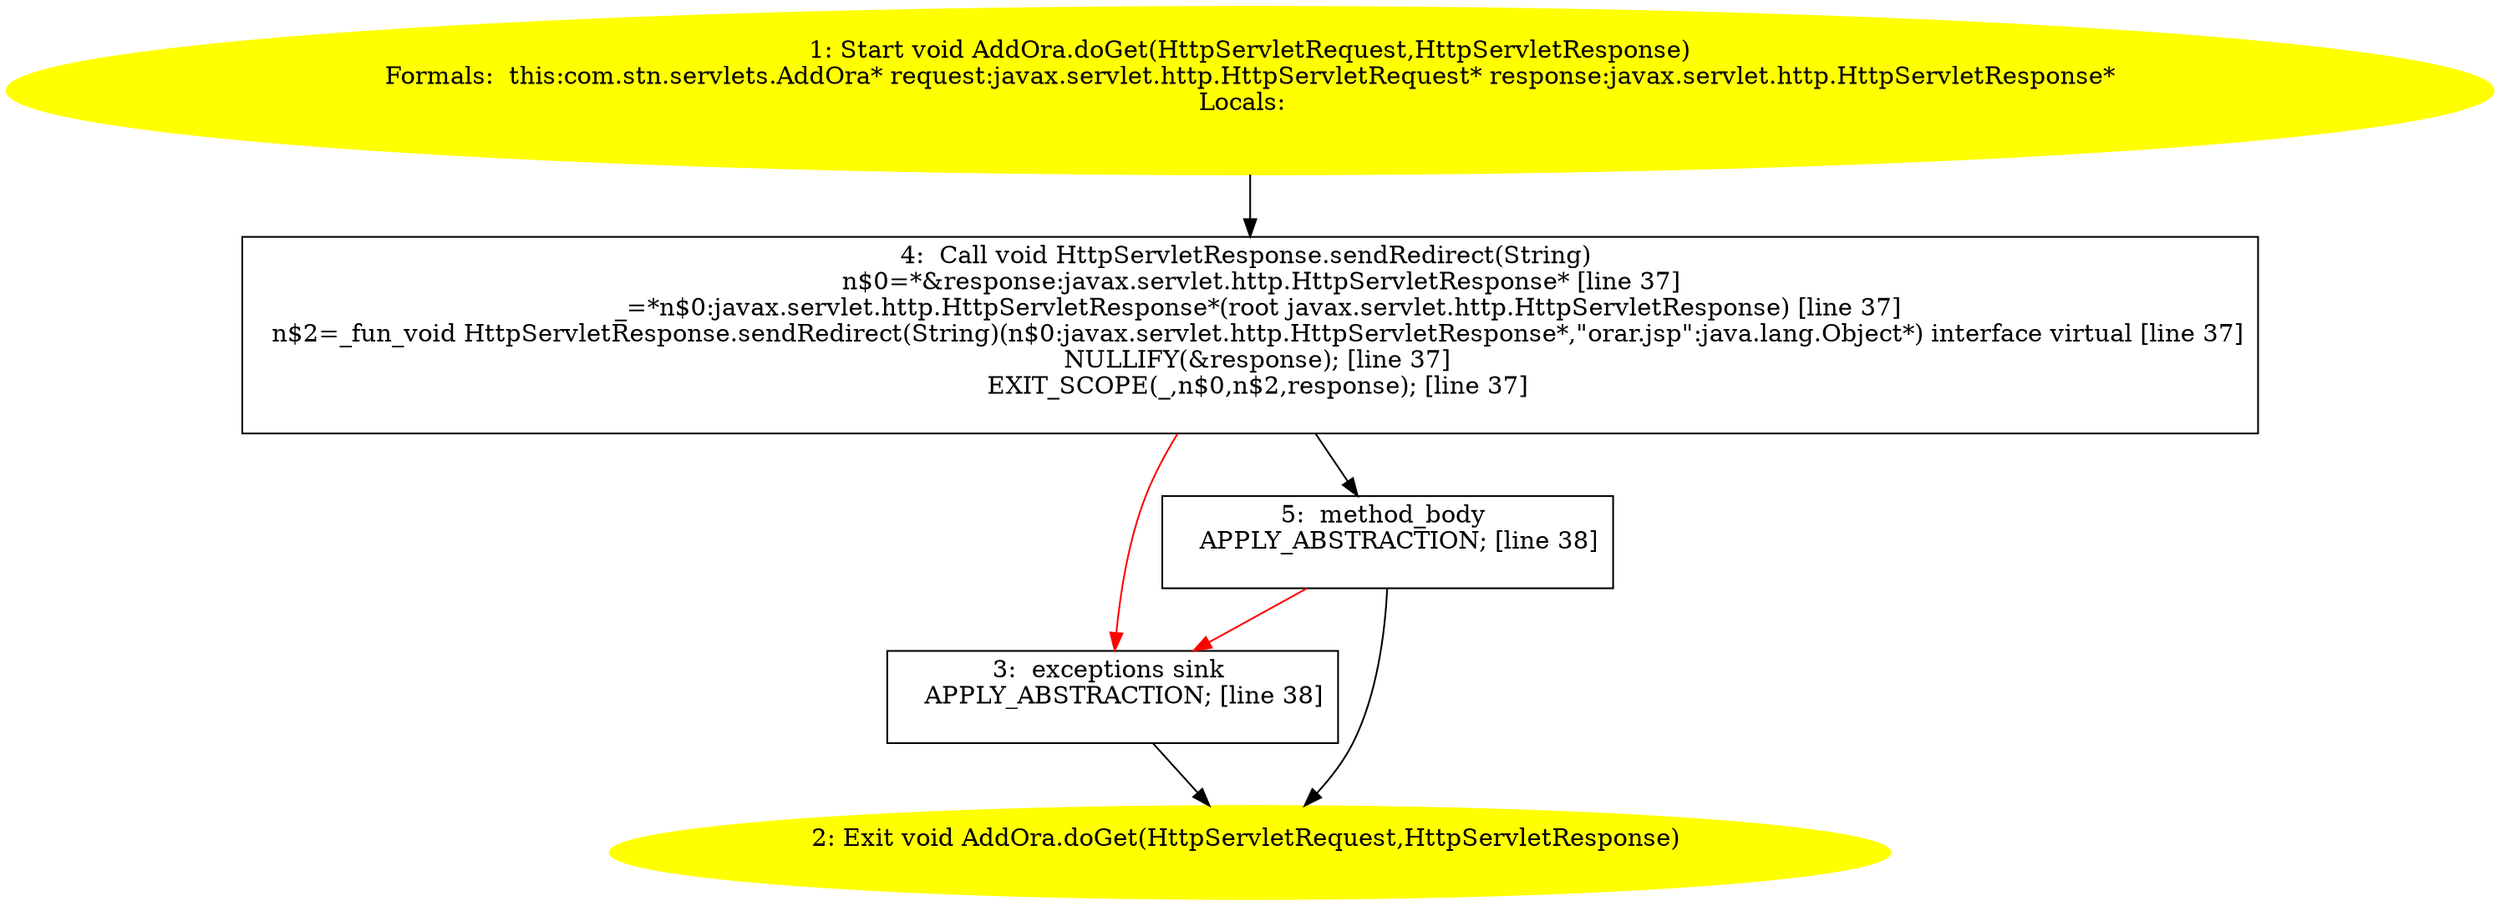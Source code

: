 /* @generated */
digraph cfg {
"com.stn.servlets.AddOra.doGet(javax.servlet.http.HttpServletRequest,javax.servlet.http.HttpServletRe.8e944227b7af5826a9ffbdfd51fb1812_1" [label="1: Start void AddOra.doGet(HttpServletRequest,HttpServletResponse)\nFormals:  this:com.stn.servlets.AddOra* request:javax.servlet.http.HttpServletRequest* response:javax.servlet.http.HttpServletResponse*\nLocals:  \n  " color=yellow style=filled]
	

	 "com.stn.servlets.AddOra.doGet(javax.servlet.http.HttpServletRequest,javax.servlet.http.HttpServletRe.8e944227b7af5826a9ffbdfd51fb1812_1" -> "com.stn.servlets.AddOra.doGet(javax.servlet.http.HttpServletRequest,javax.servlet.http.HttpServletRe.8e944227b7af5826a9ffbdfd51fb1812_4" ;
"com.stn.servlets.AddOra.doGet(javax.servlet.http.HttpServletRequest,javax.servlet.http.HttpServletRe.8e944227b7af5826a9ffbdfd51fb1812_2" [label="2: Exit void AddOra.doGet(HttpServletRequest,HttpServletResponse) \n  " color=yellow style=filled]
	

"com.stn.servlets.AddOra.doGet(javax.servlet.http.HttpServletRequest,javax.servlet.http.HttpServletRe.8e944227b7af5826a9ffbdfd51fb1812_3" [label="3:  exceptions sink \n   APPLY_ABSTRACTION; [line 38]\n " shape="box"]
	

	 "com.stn.servlets.AddOra.doGet(javax.servlet.http.HttpServletRequest,javax.servlet.http.HttpServletRe.8e944227b7af5826a9ffbdfd51fb1812_3" -> "com.stn.servlets.AddOra.doGet(javax.servlet.http.HttpServletRequest,javax.servlet.http.HttpServletRe.8e944227b7af5826a9ffbdfd51fb1812_2" ;
"com.stn.servlets.AddOra.doGet(javax.servlet.http.HttpServletRequest,javax.servlet.http.HttpServletRe.8e944227b7af5826a9ffbdfd51fb1812_4" [label="4:  Call void HttpServletResponse.sendRedirect(String) \n   n$0=*&response:javax.servlet.http.HttpServletResponse* [line 37]\n  _=*n$0:javax.servlet.http.HttpServletResponse*(root javax.servlet.http.HttpServletResponse) [line 37]\n  n$2=_fun_void HttpServletResponse.sendRedirect(String)(n$0:javax.servlet.http.HttpServletResponse*,\"orar.jsp\":java.lang.Object*) interface virtual [line 37]\n  NULLIFY(&response); [line 37]\n  EXIT_SCOPE(_,n$0,n$2,response); [line 37]\n " shape="box"]
	

	 "com.stn.servlets.AddOra.doGet(javax.servlet.http.HttpServletRequest,javax.servlet.http.HttpServletRe.8e944227b7af5826a9ffbdfd51fb1812_4" -> "com.stn.servlets.AddOra.doGet(javax.servlet.http.HttpServletRequest,javax.servlet.http.HttpServletRe.8e944227b7af5826a9ffbdfd51fb1812_5" ;
	 "com.stn.servlets.AddOra.doGet(javax.servlet.http.HttpServletRequest,javax.servlet.http.HttpServletRe.8e944227b7af5826a9ffbdfd51fb1812_4" -> "com.stn.servlets.AddOra.doGet(javax.servlet.http.HttpServletRequest,javax.servlet.http.HttpServletRe.8e944227b7af5826a9ffbdfd51fb1812_3" [color="red" ];
"com.stn.servlets.AddOra.doGet(javax.servlet.http.HttpServletRequest,javax.servlet.http.HttpServletRe.8e944227b7af5826a9ffbdfd51fb1812_5" [label="5:  method_body \n   APPLY_ABSTRACTION; [line 38]\n " shape="box"]
	

	 "com.stn.servlets.AddOra.doGet(javax.servlet.http.HttpServletRequest,javax.servlet.http.HttpServletRe.8e944227b7af5826a9ffbdfd51fb1812_5" -> "com.stn.servlets.AddOra.doGet(javax.servlet.http.HttpServletRequest,javax.servlet.http.HttpServletRe.8e944227b7af5826a9ffbdfd51fb1812_2" ;
	 "com.stn.servlets.AddOra.doGet(javax.servlet.http.HttpServletRequest,javax.servlet.http.HttpServletRe.8e944227b7af5826a9ffbdfd51fb1812_5" -> "com.stn.servlets.AddOra.doGet(javax.servlet.http.HttpServletRequest,javax.servlet.http.HttpServletRe.8e944227b7af5826a9ffbdfd51fb1812_3" [color="red" ];
}
